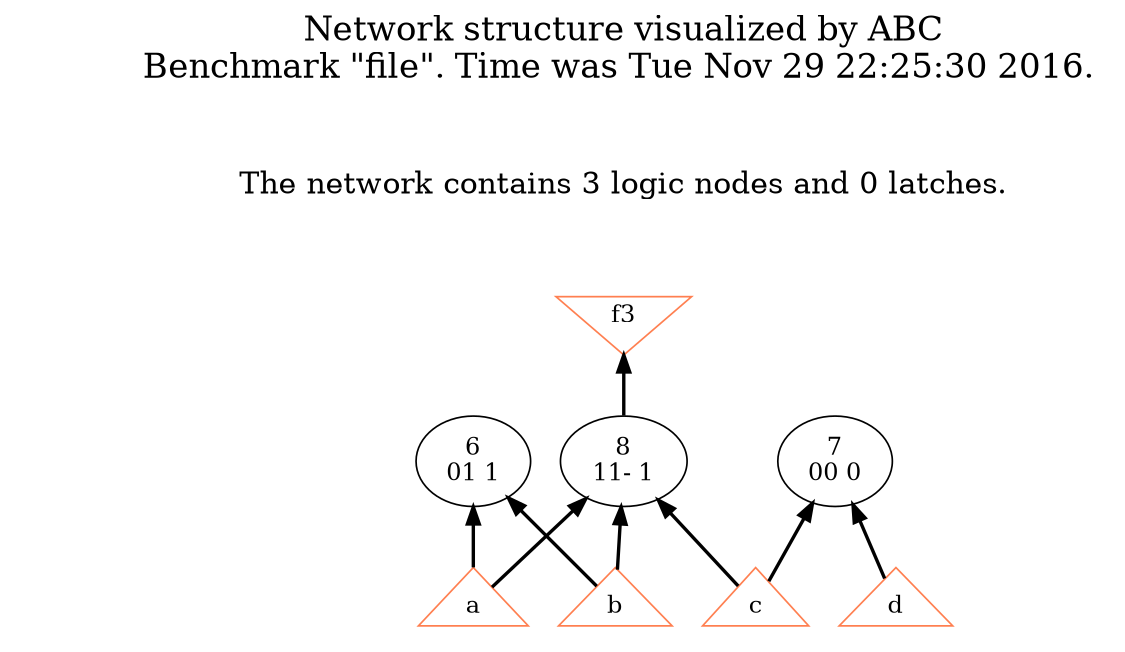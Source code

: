 # Network structure generated by ABC

digraph network {
size = "7.5,10";
center = true;
edge [dir = back];

{
  node [shape = plaintext];
  edge [style = invis];
  LevelTitle1 [label=""];
  LevelTitle2 [label=""];
  Level2 [label = ""];
  Level1 [label = ""];
  Level0 [label = ""];
  LevelTitle1 ->  LevelTitle2 ->  Level2 ->  Level1 ->  Level0;
}

{
  rank = same;
  LevelTitle1;
  title1 [shape=plaintext,
          fontsize=20,
          fontname = "Times-Roman",
          label="Network structure visualized by ABC\nBenchmark \"file\". Time was Tue Nov 29 22:25:30 2016. "
         ];
}

{
  rank = same;
  LevelTitle2;
  title2 [shape=plaintext,
          fontsize=18,
          fontname = "Times-Roman",
          label="The network contains 3 logic nodes and 0 latches.\n"
         ];
}

{
  rank = same;
  Level2;
  Node5 [label = "f3", shape = invtriangle, color = coral, fillcolor = coral];
}

{
  rank = same;
  Level1;
  Node6 [label = "6\n01 1", shape = ellipse];
  Node7 [label = "7\n00 0", shape = ellipse];
  Node8 [label = "8\n11- 1", shape = ellipse];
}

{
  rank = same;
  Level0;
  Node1 [label = "a", shape = triangle, color = coral, fillcolor = coral];
  Node2 [label = "b", shape = triangle, color = coral, fillcolor = coral];
  Node3 [label = "c", shape = triangle, color = coral, fillcolor = coral];
  Node4 [label = "d", shape = triangle, color = coral, fillcolor = coral];
}

title1 -> title2 [style = invis];
title2 -> Node5 [style = invis];
Node5 -> Node8 [style = bold];
Node6 -> Node1 [style = bold];
Node6 -> Node2 [style = bold];
Node7 -> Node3 [style = bold];
Node7 -> Node4 [style = bold];
Node8 -> Node2 [style = bold];
Node8 -> Node3 [style = bold];
Node8 -> Node1 [style = bold];
}

